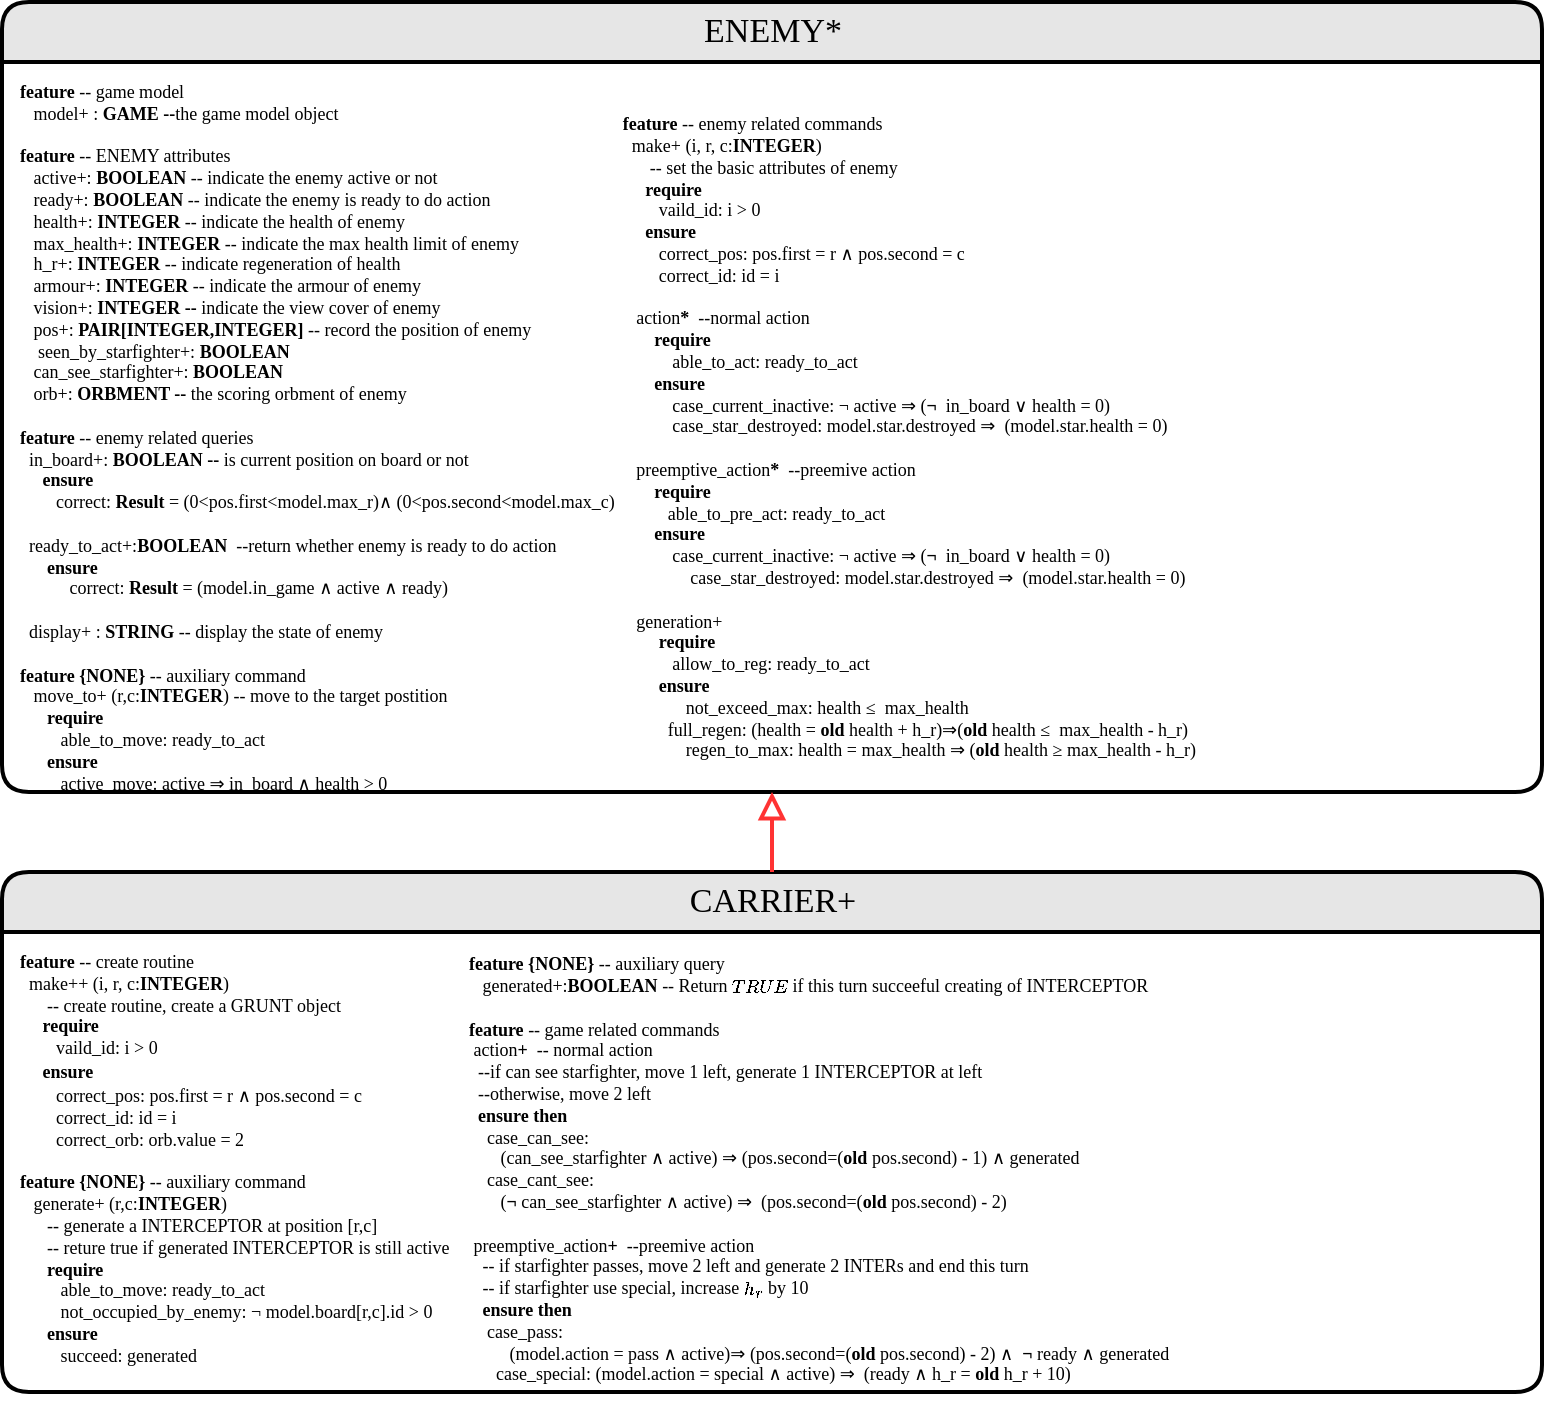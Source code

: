 <mxfile version="13.10.5" type="device"><diagram id="UskJA5ZS7_6Ng7urlRu-" name="Page-1"><mxGraphModel dx="981" dy="526" grid="1" gridSize="10" guides="1" tooltips="1" connect="1" arrows="1" fold="1" page="1" pageScale="1" pageWidth="1169" pageHeight="827" math="0" shadow="0"><root><mxCell id="0"/><mxCell id="1" parent="0"/><mxCell id="HoniOMLZ8nWhJ6VSkEMz-28" value="ENEMY*" style="swimlane;html=1;childLayout=stackLayout;horizontal=1;startSize=30;horizontalStack=0;fillColor=#E6E6E6;fontColor=#000000;rounded=1;fontSize=17;fontStyle=0;strokeWidth=2;resizeParent=0;resizeLast=1;shadow=0;dashed=0;align=center;fontFamily=Verdena;" parent="1" vertex="1"><mxGeometry x="110" y="25" width="770" height="395" as="geometry"/></mxCell><mxCell id="HoniOMLZ8nWhJ6VSkEMz-29" value="&lt;div style=&quot;font-family: &amp;#34;verdena&amp;#34; ; font-size: 9px&quot;&gt;&lt;font face=&quot;Verdana&quot; style=&quot;font-size: 9px&quot;&gt;&lt;b&gt;&lt;/b&gt;&lt;/font&gt;&lt;/div&gt;&lt;table&gt;&lt;tbody&gt;&lt;tr style=&quot;font-size: 9px&quot;&gt;&lt;td&gt;&lt;div style=&quot;font-family: &amp;#34;verdena&amp;#34;&quot;&gt;&lt;font face=&quot;Verdana&quot; style=&quot;font-size: 9px&quot;&gt;&lt;b&gt;feature&lt;/b&gt;&amp;nbsp;-- game model&amp;nbsp;&lt;/font&gt;&lt;/div&gt;&lt;div style=&quot;font-family: &amp;#34;verdena&amp;#34;&quot;&gt;&lt;font face=&quot;Verdana&quot; style=&quot;font-size: 9px&quot;&gt;&amp;nbsp; &amp;nbsp;model+ :&amp;nbsp;&lt;b&gt;GAME --&lt;/b&gt;the game model object&lt;/font&gt;&lt;/div&gt;&lt;div style=&quot;font-family: &amp;#34;verdena&amp;#34;&quot;&gt;&lt;font face=&quot;Verdana&quot; style=&quot;font-size: 9px&quot;&gt;&lt;b&gt;&lt;br&gt;&lt;/b&gt;&lt;/font&gt;&lt;/div&gt;&lt;div style=&quot;font-family: &amp;#34;verdena&amp;#34;&quot;&gt;&lt;font face=&quot;Verdana&quot; style=&quot;font-size: 9px&quot;&gt;&lt;b&gt;feature&amp;nbsp;&lt;/b&gt;-- ENEMY attributes&lt;/font&gt;&lt;/div&gt;&lt;div style=&quot;font-family: &amp;#34;verdena&amp;#34;&quot;&gt;&lt;font face=&quot;Verdana&quot; style=&quot;font-size: 9px&quot;&gt;&amp;nbsp; &amp;nbsp;active+:&amp;nbsp;&lt;b&gt;BOOLEAN&lt;/b&gt;&amp;nbsp;-- indicate the enemy active or not&lt;br&gt;&lt;/font&gt;&lt;/div&gt;&lt;div style=&quot;font-family: &amp;#34;verdena&amp;#34;&quot;&gt;&lt;font face=&quot;Verdana&quot; style=&quot;font-size: 9px&quot;&gt;&amp;nbsp; &amp;nbsp;ready+:&amp;nbsp;&lt;b&gt;BOOLEAN&lt;/b&gt;&amp;nbsp;-- indicate the enemy is ready to do action&lt;/font&gt;&lt;/div&gt;&lt;div style=&quot;font-family: &amp;#34;verdena&amp;#34;&quot;&gt;&lt;font face=&quot;Verdana&quot; style=&quot;font-size: 9px&quot;&gt;&amp;nbsp; &amp;nbsp;health+:&amp;nbsp;&lt;b&gt;INTEGER&lt;/b&gt;&amp;nbsp;-- indicate the health of enemy&lt;/font&gt;&lt;/div&gt;&lt;div style=&quot;font-family: &amp;#34;verdena&amp;#34;&quot;&gt;&lt;span style=&quot;font-family: &amp;#34;verdana&amp;#34;&quot;&gt;&amp;nbsp; &amp;nbsp;max_health+:&amp;nbsp;&lt;/span&gt;&lt;b style=&quot;font-family: &amp;#34;verdana&amp;#34;&quot;&gt;INTEGER&lt;/b&gt;&lt;span style=&quot;font-family: &amp;#34;verdana&amp;#34;&quot;&gt;&amp;nbsp;-- indicate the max health limit of enemy&lt;/span&gt;&lt;font face=&quot;Verdana&quot; style=&quot;font-size: 9px&quot;&gt;&lt;br&gt;&lt;/font&gt;&lt;/div&gt;&lt;div style=&quot;font-family: &amp;#34;verdena&amp;#34;&quot;&gt;&lt;font face=&quot;Verdana&quot; style=&quot;font-size: 9px&quot;&gt;&amp;nbsp; &amp;nbsp;h_r+:&amp;nbsp;&lt;b&gt;INTEGER&lt;/b&gt;&amp;nbsp;-- indicate regeneration of health&lt;/font&gt;&lt;/div&gt;&lt;div style=&quot;font-family: &amp;#34;verdena&amp;#34;&quot;&gt;&lt;font face=&quot;Verdana&quot; style=&quot;font-size: 9px&quot;&gt;&amp;nbsp; &amp;nbsp;armour+:&amp;nbsp;&lt;b&gt;INTEGER&lt;/b&gt;&amp;nbsp;-- indicate the armour of enemy&lt;/font&gt;&lt;/div&gt;&lt;div style=&quot;font-family: &amp;#34;verdena&amp;#34;&quot;&gt;&lt;font face=&quot;Verdana&quot; style=&quot;font-size: 9px&quot;&gt;&amp;nbsp; &amp;nbsp;vision+: &lt;b&gt;INTEGER --&lt;/b&gt; indicate the view cover of enemy&lt;/font&gt;&lt;/div&gt;&lt;div style=&quot;font-family: &amp;#34;verdena&amp;#34;&quot;&gt;&lt;font face=&quot;Verdana&quot; style=&quot;font-size: 9px&quot;&gt;&amp;nbsp; &amp;nbsp;pos+:&amp;nbsp;&lt;b&gt;PAIR[INTEGER,INTEGER]&amp;nbsp;&lt;/b&gt;-- record the position of enemy&amp;nbsp; &amp;nbsp; &amp;nbsp; &amp;nbsp; &amp;nbsp;&lt;/font&gt;&lt;/div&gt;&lt;div&gt;&lt;span style=&quot;font-family: &amp;#34;verdena&amp;#34;&quot;&gt;&amp;nbsp; &amp;nbsp;&lt;/span&gt;&lt;font face=&quot;Verdana&quot; style=&quot;font-size: 9px&quot;&gt;&amp;nbsp;&lt;span&gt;seen_by_starfighter+: &lt;b&gt;BOOLEAN&lt;/b&gt;&lt;/span&gt;&lt;/font&gt;&lt;/div&gt;&lt;div&gt;&lt;font face=&quot;Verdana&quot; style=&quot;font-size: 9px&quot;&gt;&lt;span&gt;&lt;/span&gt;&amp;nbsp; &amp;nbsp;can_see_starfighter+: &lt;b&gt;BOOLEAN&amp;nbsp;&lt;/b&gt;&lt;/font&gt;&lt;/div&gt;&lt;div&gt;&lt;font face=&quot;Verdana&quot; style=&quot;font-size: 9px&quot;&gt;&lt;b&gt;&amp;nbsp; &amp;nbsp;&lt;/b&gt;orb+: &lt;b&gt;ORBMENT -- &lt;/b&gt;the scoring orbment of enemy&lt;/font&gt;&lt;/div&gt;&lt;div&gt;&lt;font face=&quot;Verdana&quot; style=&quot;font-size: 9px&quot;&gt;&lt;br&gt;&lt;/font&gt;&lt;/div&gt;&lt;div style=&quot;font-family: &amp;#34;verdena&amp;#34;&quot;&gt;&lt;font face=&quot;Verdana&quot;&gt;&lt;b&gt;feature&amp;nbsp;&lt;/b&gt;-- enemy related queries&lt;/font&gt;&lt;/div&gt;&lt;div style=&quot;font-family: &amp;#34;verdena&amp;#34;&quot;&gt;&lt;font face=&quot;Verdana&quot;&gt;&amp;nbsp; in_board+:&amp;nbsp;&lt;b&gt;BOOLEAN --&amp;nbsp;&lt;/b&gt;is current position on board or not&lt;/font&gt;&lt;/div&gt;&lt;span style=&quot;font-family: &amp;#34;verdana&amp;#34;&quot;&gt;&amp;nbsp; &amp;nbsp; &amp;nbsp;&lt;b&gt;ensure&lt;/b&gt;&lt;br&gt;&amp;nbsp; &amp;nbsp; &amp;nbsp; &amp;nbsp; correct:&amp;nbsp;&lt;b&gt;Result&lt;/b&gt;&amp;nbsp;= (0&amp;lt;pos.first&amp;lt;model.max_r)&lt;/span&gt;&lt;font face=&quot;verdana&quot;&gt;∧&amp;nbsp;&lt;/font&gt;&lt;font face=&quot;Verdana&quot;&gt;(0&amp;lt;pos.second&amp;lt;model.max_c)&lt;/font&gt;&lt;div&gt;&lt;br&gt;&lt;/div&gt;&lt;div style=&quot;font-family: &amp;#34;verdana&amp;#34;&quot;&gt;&amp;nbsp; ready_to_act+:&lt;b&gt;BOOLEAN&lt;/b&gt;&amp;nbsp; --return whether enemy is ready to do action&lt;/div&gt;&lt;div style=&quot;font-family: &amp;#34;verdena&amp;#34;&quot;&gt;&lt;font face=&quot;Verdana&quot;&gt;&amp;nbsp; &amp;nbsp; &amp;nbsp; &lt;b&gt;ensure&lt;/b&gt;&lt;/font&gt;&lt;/div&gt;&lt;span style=&quot;font-family: &amp;#34;verdana&amp;#34;&quot;&gt;&amp;nbsp; &amp;nbsp; &amp;nbsp; &amp;nbsp; &amp;nbsp; &amp;nbsp;correct: &lt;b&gt;Result&lt;/b&gt; = (model.&lt;/span&gt;&lt;span style=&quot;font-family: &amp;#34;verdana&amp;#34;&quot;&gt;in_game&lt;/span&gt;&lt;font face=&quot;Verdana&quot;&gt;&amp;nbsp;&lt;/font&gt;&lt;span style=&quot;font-family: &amp;#34;verdena&amp;#34;&quot;&gt;∧&amp;nbsp;&lt;/span&gt;&lt;font face=&quot;Verdana&quot;&gt;active&amp;nbsp;&lt;/font&gt;&lt;span style=&quot;font-family: &amp;#34;verdena&amp;#34;&quot;&gt;∧&amp;nbsp;&lt;/span&gt;&lt;font face=&quot;Verdana&quot;&gt;ready)&lt;/font&gt;&lt;div style=&quot;font-family: &amp;#34;verdena&amp;#34;&quot;&gt;&lt;br&gt;&lt;/div&gt;&lt;div&gt;&lt;font face=&quot;Verdana&quot;&gt;&amp;nbsp; display+ :&amp;nbsp;&lt;b&gt;STRING&amp;nbsp;&lt;/b&gt;&lt;/font&gt;&lt;span style=&quot;font-family: &amp;#34;verdana&amp;#34;&quot;&gt;-- display the state of enemy&lt;/span&gt;&lt;font face=&quot;Verdana&quot; style=&quot;font-size: 9px&quot;&gt;&lt;b&gt;&amp;nbsp; &amp;nbsp;&amp;nbsp;&lt;/b&gt;&lt;/font&gt;&lt;/div&gt;&lt;div style=&quot;font-family: &amp;#34;verdena&amp;#34;&quot;&gt;&lt;br&gt;&lt;/div&gt;&lt;font face=&quot;verdana&quot; style=&quot;font-size: 9px&quot;&gt;&lt;div&gt;&lt;b&gt;feature {NONE}&amp;nbsp;&lt;/b&gt;-- auxiliary command&lt;/div&gt;&lt;/font&gt;&lt;div style=&quot;font-size: 9px&quot;&gt;&lt;span style=&quot;font-family: &amp;#34;verdena&amp;#34;&quot;&gt;&amp;nbsp;&lt;/span&gt;&lt;font face=&quot;Verdana&quot;&gt; &amp;nbsp;move_to+ (r,c:&lt;b&gt;INTEGER&lt;/b&gt;) -- move to the target postition&lt;/font&gt;&lt;/div&gt;&lt;div style=&quot;font-size: 9px&quot;&gt;&lt;font face=&quot;Verdana&quot;&gt;&amp;nbsp; &amp;nbsp; &amp;nbsp; &lt;b&gt;require&lt;/b&gt;&lt;/font&gt;&lt;/div&gt;&lt;div style=&quot;font-size: 9px&quot;&gt;&lt;font face=&quot;Verdana&quot;&gt;&amp;nbsp; &amp;nbsp; &amp;nbsp; &amp;nbsp; &amp;nbsp;able_to_move: ready_to_act&lt;/font&gt;&lt;/div&gt;&lt;div style=&quot;font-size: 9px&quot;&gt;&lt;font face=&quot;Verdana&quot;&gt;&amp;nbsp; &amp;nbsp; &amp;nbsp; &lt;b&gt;ensure&lt;/b&gt;&lt;/font&gt;&lt;/div&gt;&lt;div&gt;&lt;font face=&quot;Verdana&quot; style=&quot;font-size: 9px&quot;&gt;&amp;nbsp; &amp;nbsp; &amp;nbsp; &amp;nbsp; &amp;nbsp;active_move: active&amp;nbsp;&lt;/font&gt;&lt;span&gt;&lt;font face=&quot;Verdana&quot;&gt;⇒ in_board&amp;nbsp;&lt;/font&gt;&lt;/span&gt;&lt;span&gt;&lt;font face=&quot;Verdana&quot;&gt;∧ health &amp;gt; 0&lt;/font&gt;&lt;/span&gt;&lt;/div&gt;&lt;/td&gt;&lt;td&gt;&lt;div style=&quot;font-family: &amp;#34;verdena&amp;#34;&quot;&gt;&lt;font face=&quot;Verdana&quot;&gt;&lt;b&gt;feature&amp;nbsp;&lt;/b&gt;-- enemy related commands&lt;/font&gt;&lt;/div&gt;&lt;div style=&quot;font-family: &amp;#34;verdena&amp;#34;&quot;&gt;&lt;font face=&quot;Verdana&quot;&gt;&amp;nbsp; make+ (i, r, c:&lt;b&gt;INTEGER&lt;/b&gt;)&lt;/font&gt;&lt;/div&gt;&lt;div style=&quot;font-family: &amp;#34;verdena&amp;#34;&quot;&gt;&lt;font face=&quot;Verdana&quot;&gt;&amp;nbsp; &amp;nbsp; &amp;nbsp; -- set the basic attributes of enemy&lt;/font&gt;&lt;/div&gt;&lt;div style=&quot;font-family: &amp;#34;verdena&amp;#34;&quot;&gt;&lt;font face=&quot;Verdana&quot;&gt;&amp;nbsp; &amp;nbsp; &amp;nbsp;&lt;b&gt;require&lt;/b&gt;&amp;nbsp;&lt;/font&gt;&lt;/div&gt;&lt;div&gt;&lt;font face=&quot;Verdana&quot;&gt;&amp;nbsp; &amp;nbsp; &amp;nbsp; &amp;nbsp; vaild_id: i &amp;gt; 0&lt;/font&gt;&lt;/div&gt;&lt;span style=&quot;font-family: &amp;#34;verdana&amp;#34;&quot;&gt;&amp;nbsp; &amp;nbsp; &amp;nbsp;&lt;b&gt;ensure&lt;/b&gt;&lt;br&gt;&lt;/span&gt;&lt;font face=&quot;verdana&quot;&gt;&lt;div&gt;&amp;nbsp; &amp;nbsp; &amp;nbsp; &amp;nbsp; correct_pos: pos.first = r&amp;nbsp;&lt;span style=&quot;font-family: &amp;#34;verdena&amp;#34;&quot;&gt;∧&lt;/span&gt;&amp;nbsp;pos.second = c&lt;/div&gt;&lt;/font&gt;&lt;div&gt;&lt;span style=&quot;font-family: &amp;#34;verdana&amp;#34;&quot;&gt;&amp;nbsp; &amp;nbsp; &amp;nbsp; &amp;nbsp; correct_id: id = i&lt;/span&gt;&lt;span&gt;&lt;font face=&quot;verdana&quot;&gt;&amp;nbsp; &amp;nbsp;&lt;/font&gt;&lt;/span&gt;&lt;/div&gt;&lt;div&gt;&lt;span&gt;&lt;font face=&quot;verdana&quot;&gt;&lt;br&gt;&lt;/font&gt;&lt;/span&gt;&lt;/div&gt;&lt;div&gt;&lt;span style=&quot;font-family: &amp;#34;verdana&amp;#34;&quot;&gt;&amp;nbsp; &amp;nbsp;action&lt;/span&gt;&lt;b style=&quot;font-family: &amp;#34;verdana&amp;#34;&quot;&gt;*&lt;/b&gt;&lt;span style=&quot;font-family: &amp;#34;verdana&amp;#34;&quot;&gt;&amp;nbsp; --normal action&lt;/span&gt;&lt;/div&gt;&lt;div style=&quot;font-family: &amp;#34;verdena&amp;#34;&quot;&gt;&lt;font face=&quot;Verdana&quot;&gt;&amp;nbsp; &amp;nbsp; &amp;nbsp; &amp;nbsp;&lt;b&gt;require&lt;/b&gt;&lt;/font&gt;&lt;/div&gt;&lt;div style=&quot;font-family: &amp;#34;verdena&amp;#34;&quot;&gt;&lt;font face=&quot;Verdana&quot;&gt;&amp;nbsp; &amp;nbsp; &amp;nbsp; &amp;nbsp; &amp;nbsp; &amp;nbsp;able_to_act: ready_to_act&lt;/font&gt;&lt;/div&gt;&lt;div style=&quot;font-family: &amp;#34;verdena&amp;#34;&quot;&gt;&lt;font face=&quot;Verdana&quot;&gt;&amp;nbsp; &amp;nbsp; &amp;nbsp; &amp;nbsp;&lt;b&gt;ensure&lt;/b&gt;&lt;/font&gt;&lt;/div&gt;&lt;span style=&quot;font-family: &amp;#34;verdana&amp;#34;&quot;&gt;&amp;nbsp; &amp;nbsp; &amp;nbsp; &amp;nbsp; &amp;nbsp; &amp;nbsp;case_current_inactive:&amp;nbsp;&lt;/span&gt;&lt;span style=&quot;font-family: &amp;#34;verdana&amp;#34;&quot;&gt;¬ active&amp;nbsp;&lt;/span&gt;&lt;font face=&quot;verdana&quot;&gt;⇒&amp;nbsp;&lt;/font&gt;&lt;font face=&quot;Verdana&quot;&gt;(&lt;/font&gt;&lt;b&gt;¬&lt;/b&gt;&amp;nbsp;&amp;nbsp;&lt;font face=&quot;Verdana&quot;&gt;in_board ∨&amp;nbsp;health = 0)&lt;br&gt;&amp;nbsp; &amp;nbsp; &amp;nbsp; &amp;nbsp; &amp;nbsp; &amp;nbsp;case_star_destroyed: model.star.destroyed&amp;nbsp;&lt;/font&gt;⇒&amp;nbsp;&lt;font face=&quot;verdana&quot;&gt;&amp;nbsp;&lt;/font&gt;&lt;font face=&quot;Verdana&quot;&gt;(model.star.&lt;/font&gt;&lt;font face=&quot;Verdana&quot;&gt;health = 0)&lt;br&gt;&lt;br&gt;&lt;/font&gt;&lt;div&gt;&lt;span style=&quot;font-family: &amp;#34;verdana&amp;#34;&quot;&gt;&amp;nbsp; &amp;nbsp;preemptive&lt;/span&gt;&lt;font style=&quot;font-family: &amp;#34;verdana&amp;#34;&quot;&gt;_action&lt;/font&gt;&lt;b style=&quot;font-family: &amp;#34;verdana&amp;#34;&quot;&gt;*&lt;/b&gt;&lt;font style=&quot;font-family: &amp;#34;verdana&amp;#34;&quot;&gt;&amp;nbsp; --&lt;/font&gt;&lt;span style=&quot;font-family: &amp;#34;verdana&amp;#34;&quot;&gt;preemive&lt;/span&gt;&lt;font style=&quot;font-family: &amp;#34;verdana&amp;#34;&quot;&gt;&amp;nbsp;action&lt;/font&gt;&lt;/div&gt;&lt;div&gt;&lt;div style=&quot;font-family: &amp;#34;verdena&amp;#34; ; font-size: 9px&quot;&gt;&lt;font face=&quot;Verdana&quot;&gt;&amp;nbsp; &amp;nbsp; &amp;nbsp; &amp;nbsp;&lt;b&gt;require&lt;/b&gt;&lt;/font&gt;&lt;/div&gt;&lt;div style=&quot;font-family: &amp;#34;verdena&amp;#34; ; font-size: 9px&quot;&gt;&lt;span style=&quot;font-family: &amp;#34;verdana&amp;#34;&quot;&gt;&amp;nbsp; &amp;nbsp; &amp;nbsp; &amp;nbsp; &amp;nbsp; able_to_pre_act: ready_to_act&lt;/span&gt;&lt;/div&gt;&lt;div style=&quot;font-family: &amp;#34;verdena&amp;#34; ; font-size: 9px&quot;&gt;&lt;font face=&quot;Verdana&quot;&gt;&amp;nbsp; &amp;nbsp; &amp;nbsp; &amp;nbsp;&lt;b&gt;ensure&lt;/b&gt;&lt;/font&gt;&lt;/div&gt;&lt;span style=&quot;font-family: &amp;#34;verdana&amp;#34; ; font-size: 9px&quot;&gt;&amp;nbsp; &amp;nbsp; &amp;nbsp; &amp;nbsp; &amp;nbsp; &amp;nbsp;case_current_inactive:&amp;nbsp;&lt;/span&gt;&lt;span style=&quot;font-family: &amp;#34;verdana&amp;#34; ; font-size: 9px&quot;&gt;¬ active&amp;nbsp;&lt;/span&gt;&lt;font style=&quot;font-size: 9px&quot;&gt;&lt;font face=&quot;verdena&quot;&gt;⇒&lt;/font&gt;&lt;font face=&quot;Verdana&quot;&gt;&amp;nbsp;&lt;/font&gt;&lt;/font&gt;&lt;font face=&quot;Verdana&quot;&gt;&lt;font style=&quot;font-size: 9px&quot;&gt;(&lt;/font&gt;&lt;b style=&quot;font-size: 9px&quot;&gt;¬&lt;/b&gt;&lt;span style=&quot;font-size: 9px&quot;&gt;&amp;nbsp;&amp;nbsp;&lt;/span&gt;&lt;/font&gt;&lt;font face=&quot;Verdana&quot; style=&quot;font-size: 9px&quot;&gt;in_board&amp;nbsp;&lt;/font&gt;&lt;span&gt;&lt;font face=&quot;Verdana&quot;&gt;∨&lt;/font&gt;&lt;/span&gt;&lt;span style=&quot;font-family: &amp;#34;verdana&amp;#34;&quot;&gt;&amp;nbsp;health = 0)&lt;/span&gt;&lt;/div&gt;&lt;div&gt;&lt;font face=&quot;Verdana&quot; style=&quot;font-size: 9px&quot;&gt;&lt;font face=&quot;verdena&quot;&gt;&amp;nbsp; &amp;nbsp; &amp;nbsp; &amp;nbsp; &amp;nbsp; &amp;nbsp; &amp;nbsp; &amp;nbsp;&lt;/font&gt;&lt;/font&gt;&lt;font face=&quot;Verdana&quot;&gt;&lt;font style=&quot;font-size: 9px&quot;&gt;case_star_destroyed: model.star.destroyed&amp;nbsp;&lt;/font&gt;&lt;span style=&quot;font-size: 9px&quot;&gt;⇒&amp;nbsp;&lt;/span&gt;&lt;font style=&quot;font-size: 9px&quot;&gt;&amp;nbsp;&lt;/font&gt;&lt;font style=&quot;font-size: 9px&quot;&gt;(model.star.&lt;/font&gt;&lt;font style=&quot;font-size: 9px&quot;&gt;health = 0)&lt;/font&gt;&lt;/font&gt;&lt;br&gt;&lt;/div&gt;&lt;div style=&quot;font-family: &amp;#34;verdena&amp;#34; ; font-size: 9px&quot;&gt;&lt;font face=&quot;Verdana&quot;&gt;&lt;b&gt;&lt;br&gt;&lt;/b&gt;&lt;/font&gt;&lt;/div&gt;&lt;div style=&quot;font-family: &amp;#34;verdena&amp;#34; ; font-size: 9px&quot;&gt;&lt;font face=&quot;Verdana&quot;&gt;&lt;b&gt;&amp;nbsp; &amp;nbsp;&lt;/b&gt;generation+&lt;/font&gt;&lt;/div&gt;&lt;div style=&quot;font-family: &amp;#34;verdena&amp;#34; ; font-size: 9px&quot;&gt;&lt;font face=&quot;Verdana&quot;&gt;&amp;nbsp; &amp;nbsp; &amp;nbsp; &amp;nbsp; &lt;b&gt;require&lt;/b&gt;&lt;/font&gt;&lt;/div&gt;&lt;div style=&quot;font-family: &amp;#34;verdena&amp;#34; ; font-size: 9px&quot;&gt;&lt;font face=&quot;Verdana&quot;&gt;&lt;b&gt;&amp;nbsp; &amp;nbsp; &amp;nbsp; &amp;nbsp; &amp;nbsp; &amp;nbsp;&lt;/b&gt;allow_to_reg: ready_to_act&lt;/font&gt;&lt;/div&gt;&lt;div style=&quot;font-family: &amp;#34;verdena&amp;#34; ; font-size: 9px&quot;&gt;&lt;font face=&quot;Verdana&quot;&gt;&amp;nbsp; &amp;nbsp; &amp;nbsp; &amp;nbsp; &lt;b&gt;ensure&lt;/b&gt;&lt;/font&gt;&lt;/div&gt;&lt;div style=&quot;font-size: 9px&quot;&gt;&lt;span style=&quot;font-family: &amp;#34;verdena&amp;#34;&quot;&gt;&amp;nbsp; &amp;nbsp; &amp;nbsp; &amp;nbsp; &amp;nbsp; &amp;nbsp; &amp;nbsp; &lt;/span&gt;&lt;font face=&quot;Verdana&quot;&gt;not_exceed_max: health&amp;nbsp;&lt;/font&gt;&lt;font face=&quot;verdena&quot;&gt;≤&amp;nbsp;&lt;/font&gt;&lt;font face=&quot;Verdana&quot;&gt;&amp;nbsp;max_health&lt;/font&gt;&lt;/div&gt;&lt;div&gt;&lt;font face=&quot;Verdana&quot; style=&quot;font-size: 9px&quot;&gt;&amp;nbsp; &amp;nbsp; &amp;nbsp; &amp;nbsp; &amp;nbsp;&amp;nbsp;&lt;/font&gt;&lt;span&gt;&lt;font face=&quot;Verdana&quot;&gt;full_regen: (health = &lt;b&gt;old&lt;/b&gt; health + h_r)⇒(&lt;b&gt;old&lt;/b&gt; health&amp;nbsp;&lt;/font&gt;&lt;/span&gt;&lt;span style=&quot;font-family: &amp;#34;verdena&amp;#34;&quot;&gt;≤&amp;nbsp;&lt;/span&gt;&lt;span&gt;&lt;font face=&quot;Verdana&quot;&gt;&amp;nbsp;max_health - h_r)&lt;/font&gt;&lt;/span&gt;&lt;/div&gt;&lt;div&gt;&lt;div&gt;&lt;span style=&quot;font-family: &amp;#34;verdena&amp;#34;&quot;&gt;&amp;nbsp; &amp;nbsp; &amp;nbsp; &amp;nbsp; &amp;nbsp; &amp;nbsp; &amp;nbsp; &lt;/span&gt;&lt;span&gt;&lt;font face=&quot;Verdana&quot;&gt;regen_to_max: health = max_health &lt;/font&gt;&lt;/span&gt;&lt;span style=&quot;font-family: &amp;#34;verdana&amp;#34;&quot;&gt;⇒&lt;/span&gt;&lt;span&gt;&lt;font face=&quot;Verdana&quot;&gt;&amp;nbsp;(&lt;b&gt;old&lt;/b&gt; health ≥&amp;nbsp;max_health - h_r)&lt;/font&gt;&lt;/span&gt;&lt;br&gt;&lt;/div&gt;&lt;/div&gt;&lt;/td&gt;&lt;/tr&gt;&lt;/tbody&gt;&lt;/table&gt;" style="whiteSpace=wrap;html=1;align=left;strokeColor=none;fillColor=none;spacingLeft=4;fontSize=10;verticalAlign=top;resizable=0;rotatable=0;part=1;fontFamily=Verdena;" parent="HoniOMLZ8nWhJ6VSkEMz-28" vertex="1"><mxGeometry y="30" width="770" height="365" as="geometry"/></mxCell><mxCell id="SWvhjYh1cES6lQfkPQt3-1" value="CARRIER+" style="swimlane;html=1;childLayout=stackLayout;horizontal=1;startSize=30;horizontalStack=0;fillColor=#E6E6E6;fontColor=#000000;rounded=1;fontSize=17;fontStyle=0;strokeWidth=2;resizeParent=0;resizeLast=1;shadow=0;dashed=0;align=center;fontFamily=Verdena;" vertex="1" parent="1"><mxGeometry x="110" y="460" width="770" height="260" as="geometry"/></mxCell><mxCell id="SWvhjYh1cES6lQfkPQt3-2" value="&lt;div style=&quot;font-family: &amp;#34;verdena&amp;#34; ; font-size: 9px&quot;&gt;&lt;font face=&quot;Verdana&quot; style=&quot;font-size: 9px&quot;&gt;&lt;b&gt;&lt;/b&gt;&lt;/font&gt;&lt;/div&gt;&lt;table&gt;&lt;tbody&gt;&lt;tr&gt;&lt;td&gt;&lt;div style=&quot;font-family: &amp;#34;verdena&amp;#34; ; font-size: 9px&quot;&gt;&lt;b style=&quot;font-family: &amp;#34;verdana&amp;#34;&quot;&gt;feature&amp;nbsp;&lt;/b&gt;&lt;span style=&quot;font-family: &amp;#34;verdana&amp;#34;&quot;&gt;-- create routine&lt;/span&gt;&lt;br&gt;&lt;/div&gt;&lt;div style=&quot;font-family: &amp;#34;verdena&amp;#34; ; font-size: 9px&quot;&gt;&lt;font face=&quot;Verdana&quot;&gt;&amp;nbsp; make++ (i, r, c:&lt;b&gt;INTEGER&lt;/b&gt;)&lt;/font&gt;&lt;/div&gt;&lt;div style=&quot;font-family: &amp;#34;verdena&amp;#34; ; font-size: 9px&quot;&gt;&lt;font face=&quot;Verdana&quot;&gt;&amp;nbsp; &amp;nbsp; &amp;nbsp; -- create routine, create a GRUNT object&lt;/font&gt;&lt;/div&gt;&lt;div style=&quot;font-family: &amp;#34;verdena&amp;#34; ; font-size: 9px&quot;&gt;&lt;font face=&quot;Verdana&quot;&gt;&amp;nbsp; &amp;nbsp; &amp;nbsp;&lt;/font&gt;&lt;b style=&quot;font-family: &amp;#34;verdana&amp;#34;&quot;&gt;require&lt;/b&gt;&lt;span style=&quot;font-family: &amp;#34;verdana&amp;#34;&quot;&gt;&amp;nbsp;&lt;/span&gt;&lt;/div&gt;&lt;div style=&quot;font-size: 9px&quot;&gt;&lt;font face=&quot;Verdana&quot;&gt;&amp;nbsp; &amp;nbsp; &amp;nbsp; &amp;nbsp; vaild_id: i &amp;gt; 0&lt;/font&gt;&lt;/div&gt;&lt;span style=&quot;font-size: 9px ; font-family: &amp;#34;verdana&amp;#34;&quot;&gt;&amp;nbsp; &amp;nbsp; &amp;nbsp;&lt;b&gt;ensure&lt;/b&gt;&lt;br&gt;&lt;/span&gt;&lt;font face=&quot;verdana&quot; style=&quot;font-size: 9px&quot;&gt;&amp;nbsp; &amp;nbsp; &amp;nbsp; &amp;nbsp; correct_pos: pos.first = r&amp;nbsp;&lt;span style=&quot;font-family: &amp;#34;verdena&amp;#34;&quot;&gt;∧&lt;/span&gt;&amp;nbsp;pos.second = c&amp;nbsp; &amp;nbsp; &amp;nbsp; &amp;nbsp; &amp;nbsp; &amp;nbsp; &amp;nbsp; &amp;nbsp; &amp;nbsp; &amp;nbsp; &amp;nbsp;&amp;nbsp;&lt;/font&gt;&lt;div style=&quot;font-size: 9px&quot;&gt;&lt;span style=&quot;font-family: &amp;#34;verdana&amp;#34;&quot;&gt;&amp;nbsp; &amp;nbsp; &amp;nbsp; &amp;nbsp; correct_id: id = i&lt;/span&gt;&lt;font face=&quot;verdana&quot;&gt;&amp;nbsp;&amp;nbsp;&lt;/font&gt;&lt;/div&gt;&lt;div style=&quot;font-family: &amp;#34;verdena&amp;#34; ; font-size: 9px&quot;&gt;&lt;font face=&quot;Verdana&quot;&gt;&amp;nbsp; &amp;nbsp; &amp;nbsp; &amp;nbsp; correct_orb: orb.value = 2&lt;/font&gt;&lt;/div&gt;&lt;div style=&quot;font-family: &amp;#34;verdena&amp;#34; ; font-size: 9px&quot;&gt;&lt;font face=&quot;Verdana&quot;&gt;&lt;br&gt;&lt;/font&gt;&lt;/div&gt;&lt;div style=&quot;font-size: 9px ; font-family: &amp;#34;verdena&amp;#34;&quot;&gt;&lt;font face=&quot;verdana&quot;&gt;&lt;b&gt;feature {NONE}&amp;nbsp;&lt;/b&gt;-- auxiliary command&lt;/font&gt;&lt;div style=&quot;font-family: &amp;#34;verdena&amp;#34;&quot;&gt;&lt;span style=&quot;font-family: &amp;#34;verdena&amp;#34;&quot;&gt;&amp;nbsp;&lt;/span&gt;&lt;font face=&quot;Verdana&quot;&gt;&amp;nbsp;&amp;nbsp;generate+ (r,c:&lt;b&gt;INTEGER&lt;/b&gt;)&lt;/font&gt;&lt;/div&gt;&lt;div style=&quot;font-family: &amp;#34;verdena&amp;#34;&quot;&gt;&lt;font face=&quot;Verdana&quot;&gt;&amp;nbsp; &amp;nbsp; &amp;nbsp; -- generate a INTERCEPTOR at position [r,c]&lt;/font&gt;&lt;/div&gt;&lt;div style=&quot;font-family: &amp;#34;verdena&amp;#34;&quot;&gt;&lt;font face=&quot;Verdana&quot;&gt;&amp;nbsp; &amp;nbsp; &amp;nbsp; -- reture true if generated INTERCEPTOR is still active&amp;nbsp;&amp;nbsp;&lt;/font&gt;&lt;/div&gt;&lt;div style=&quot;font-family: &amp;#34;verdena&amp;#34;&quot;&gt;&lt;font face=&quot;Verdana&quot;&gt;&amp;nbsp; &amp;nbsp; &amp;nbsp;&amp;nbsp;&lt;b&gt;require&lt;/b&gt;&lt;/font&gt;&lt;/div&gt;&lt;div style=&quot;font-family: &amp;#34;verdena&amp;#34;&quot;&gt;&lt;font face=&quot;Verdana&quot;&gt;&amp;nbsp; &amp;nbsp; &amp;nbsp; &amp;nbsp; &amp;nbsp;able_to_move: ready_to_act&lt;/font&gt;&lt;/div&gt;&lt;div style=&quot;font-family: &amp;#34;verdena&amp;#34;&quot;&gt;&lt;font face=&quot;Verdana&quot;&gt;&amp;nbsp; &amp;nbsp; &amp;nbsp; &amp;nbsp; &amp;nbsp;not_occupied_by_enemy:&amp;nbsp;&lt;/font&gt;&lt;span style=&quot;font-family: &amp;#34;verdana&amp;#34;&quot;&gt;¬&amp;nbsp;&lt;/span&gt;&lt;span style=&quot;font-family: &amp;#34;verdana&amp;#34;&quot;&gt;model.board[r,c].id &amp;gt; 0&lt;/span&gt;&lt;/div&gt;&lt;div style=&quot;font-family: &amp;#34;verdena&amp;#34;&quot;&gt;&lt;font face=&quot;Verdana&quot;&gt;&amp;nbsp; &amp;nbsp; &amp;nbsp;&amp;nbsp;&lt;b&gt;ensure&lt;/b&gt;&lt;/font&gt;&lt;/div&gt;&lt;div style=&quot;font-family: &amp;#34;verdena&amp;#34;&quot;&gt;&lt;font face=&quot;Verdana&quot;&gt;&amp;nbsp; &amp;nbsp; &amp;nbsp; &amp;nbsp; &amp;nbsp;succeed:&amp;nbsp;&lt;/font&gt;&lt;span style=&quot;font-family: &amp;#34;verdana&amp;#34;&quot;&gt;generated&lt;/span&gt;&lt;/div&gt;&lt;/div&gt;&lt;div style=&quot;font-family: &amp;#34;verdena&amp;#34; ; font-size: 9px&quot;&gt;&lt;br&gt;&lt;/div&gt;&lt;/td&gt;&lt;td style=&quot;font-size: 9px&quot;&gt;&lt;div style=&quot;font-family: &amp;#34;verdena&amp;#34; ; font-size: 9px&quot;&gt;&lt;b style=&quot;font-family: &amp;#34;verdana&amp;#34;&quot;&gt;feature {NONE}&amp;nbsp;&lt;/b&gt;&lt;span style=&quot;font-family: &amp;#34;verdana&amp;#34;&quot;&gt;-- auxiliary query&lt;/span&gt;&lt;br&gt;&lt;/div&gt;&lt;div style=&quot;font-family: &amp;#34;verdena&amp;#34; ; font-size: 9px&quot;&gt;&lt;b style=&quot;font-family: &amp;#34;verdana&amp;#34;&quot;&gt;&amp;nbsp; &amp;nbsp;&lt;/b&gt;&lt;span style=&quot;font-family: &amp;#34;verdana&amp;#34;&quot;&gt;generated+:&lt;b&gt;BOOLEAN&lt;/b&gt; -- Return `TRUE` if this turn succeeful creating of INTERCEPTOR&lt;/span&gt;&lt;/div&gt;&lt;div style=&quot;font-family: &amp;#34;verdena&amp;#34; ; font-size: 9px&quot;&gt;&lt;span style=&quot;font-family: &amp;#34;verdana&amp;#34;&quot;&gt;&lt;br&gt;&lt;/span&gt;&lt;/div&gt;&lt;div style=&quot;font-family: &amp;#34;verdena&amp;#34; ; font-size: 9px&quot;&gt;&lt;b style=&quot;font-family: &amp;#34;verdana&amp;#34;&quot;&gt;feature&amp;nbsp;&lt;/b&gt;&lt;span style=&quot;font-family: &amp;#34;verdana&amp;#34;&quot;&gt;-- game related commands&lt;/span&gt;&lt;/div&gt;&lt;div style=&quot;font-family: &amp;#34;verdena&amp;#34; ; font-size: 9px&quot;&gt;&lt;font face=&quot;Verdana&quot;&gt;&amp;nbsp;&lt;/font&gt;&lt;span style=&quot;font-family: &amp;#34;verdana&amp;#34;&quot;&gt;action&lt;/span&gt;&lt;b style=&quot;font-family: &amp;#34;verdana&amp;#34;&quot;&gt;+&lt;/b&gt;&lt;span style=&quot;font-family: &amp;#34;verdana&amp;#34;&quot;&gt;&amp;nbsp; -- normal action&lt;/span&gt;&lt;/div&gt;&lt;div style=&quot;font-family: &amp;#34;verdena&amp;#34; ; font-size: 9px&quot;&gt;&lt;span style=&quot;font-family: &amp;#34;verdana&amp;#34;&quot;&gt;&amp;nbsp; --if can see starfighter, move 1 left, generate 1 INTERCEPTOR at left&lt;/span&gt;&lt;/div&gt;&lt;div style=&quot;font-family: &amp;#34;verdena&amp;#34; ; font-size: 9px&quot;&gt;&lt;span style=&quot;font-family: &amp;#34;verdana&amp;#34;&quot;&gt;&amp;nbsp; --otherwise, move 2 left&lt;/span&gt;&lt;/div&gt;&lt;div style=&quot;font-size: 9px ; font-family: &amp;#34;verdena&amp;#34;&quot;&gt;&lt;font face=&quot;Verdana&quot;&gt;&amp;nbsp; &lt;b&gt;ensure then&lt;/b&gt;&lt;/font&gt;&lt;/div&gt;&lt;span style=&quot;font-size: 9px ; font-family: &amp;#34;verdana&amp;#34;&quot;&gt;&amp;nbsp; &amp;nbsp; &lt;/span&gt;&lt;font face=&quot;Verdana&quot; style=&quot;font-size: 9px&quot;&gt;&lt;span style=&quot;font-size: 9px&quot;&gt;case_can_see: &lt;br&gt;&amp;nbsp; &amp;nbsp; &amp;nbsp; &amp;nbsp;(&lt;/span&gt;can_see_starfighter&amp;nbsp;&lt;/font&gt;∧&lt;span&gt;&amp;nbsp;&lt;/span&gt;&lt;font face=&quot;Verdana&quot;&gt;active&lt;/font&gt;&lt;span style=&quot;font-family: &amp;#34;verdana&amp;#34;&quot;&gt;)&lt;/span&gt;&amp;nbsp;&lt;font style=&quot;font-family: &amp;#34;verdana&amp;#34;&quot;&gt;⇒&amp;nbsp;&lt;/font&gt;(&lt;font face=&quot;Verdana&quot;&gt;pos.second=&lt;/font&gt;(&lt;b style=&quot;font-family: &amp;#34;verdana&amp;#34;&quot;&gt;old&lt;/b&gt;&lt;span style=&quot;font-family: &amp;#34;verdana&amp;#34;&quot;&gt;&amp;nbsp;&lt;/span&gt;&lt;span style=&quot;font-family: &amp;#34;verdana&amp;#34;&quot;&gt;pos.second) - 1)&amp;nbsp;&lt;/span&gt;∧ &lt;font face=&quot;Verdana&quot;&gt;generated&lt;/font&gt;&lt;font face=&quot;Verdana&quot; style=&quot;font-size: 9px&quot;&gt;&lt;br&gt;&lt;font style=&quot;font-size: 9px&quot;&gt;&amp;nbsp; &amp;nbsp; case_cant_see: &lt;br&gt;&amp;nbsp; &amp;nbsp; &amp;nbsp; &amp;nbsp;(&lt;/font&gt;&lt;b style=&quot;font-size: 9px&quot;&gt;¬&amp;nbsp;&lt;/b&gt;can_see_starfighter&amp;nbsp;&lt;/font&gt;∧&lt;span&gt;&amp;nbsp;&lt;/span&gt;&lt;font face=&quot;Verdana&quot;&gt;active&lt;/font&gt;&lt;span style=&quot;font-family: &amp;#34;verdana&amp;#34;&quot;&gt;)&lt;/span&gt;&lt;font face=&quot;Verdana&quot; style=&quot;font-size: 9px&quot;&gt;&amp;nbsp;&lt;span style=&quot;font-size: 9px&quot;&gt;⇒&amp;nbsp;&lt;/span&gt;&lt;font style=&quot;font-size: 9px&quot;&gt;&amp;nbsp;&lt;/font&gt;&lt;/font&gt;&lt;font face=&quot;Verdana&quot;&gt;(pos.second=(&lt;b&gt;old&lt;/b&gt;&amp;nbsp;pos.second) - 2)&lt;/font&gt;&lt;font face=&quot;Verdana&quot; style=&quot;font-size: 9px&quot;&gt;&lt;font style=&quot;font-size: 9px&quot;&gt;&lt;br&gt;&lt;/font&gt;&lt;/font&gt;&lt;font face=&quot;Verdana&quot; style=&quot;font-size: 9px&quot;&gt;&lt;br&gt;&lt;/font&gt;&lt;div style=&quot;font-size: 9px&quot;&gt;&lt;span style=&quot;font-family: &amp;#34;verdana&amp;#34;&quot;&gt;&amp;nbsp;preemptive&lt;/span&gt;&lt;font style=&quot;font-family: &amp;#34;verdana&amp;#34;&quot;&gt;_action&lt;/font&gt;&lt;b style=&quot;font-family: &amp;#34;verdana&amp;#34;&quot;&gt;+&lt;/b&gt;&lt;font style=&quot;font-family: &amp;#34;verdana&amp;#34;&quot;&gt;&amp;nbsp; --&lt;/font&gt;&lt;span style=&quot;font-family: &amp;#34;verdana&amp;#34;&quot;&gt;preemive&lt;/span&gt;&lt;font style=&quot;font-family: &amp;#34;verdana&amp;#34;&quot;&gt;&amp;nbsp;action&lt;/font&gt;&lt;/div&gt;&lt;div style=&quot;font-size: 9px&quot;&gt;&lt;font style=&quot;font-family: &amp;#34;verdana&amp;#34;&quot;&gt;&amp;nbsp; &amp;nbsp;-- if starfighter passes, move 2 left and generate 2 INTERs and end this turn&lt;/font&gt;&lt;/div&gt;&lt;div style=&quot;font-size: 9px&quot;&gt;&lt;font style=&quot;font-family: &amp;#34;verdana&amp;#34;&quot;&gt;&amp;nbsp; &amp;nbsp;--&amp;nbsp;&lt;/font&gt;&lt;span&gt;&lt;font face=&quot;Verdana&quot;&gt;if starfighter use special, increase `h_r` by 10&lt;/font&gt;&lt;/span&gt;&lt;/div&gt;&lt;div style=&quot;font-size: 9px&quot;&gt;&lt;div style=&quot;font-family: &amp;#34;verdena&amp;#34;&quot;&gt;&lt;font face=&quot;Verdana&quot;&gt;&amp;nbsp; &amp;nbsp;&lt;b&gt;ensure then&lt;/b&gt;&lt;/font&gt;&lt;/div&gt;&lt;span style=&quot;font-family: &amp;#34;verdana&amp;#34;&quot;&gt;&amp;nbsp; &amp;nbsp; case_pass:&lt;/span&gt;&lt;/div&gt;&lt;div style=&quot;font-size: 9px&quot;&gt;&lt;span style=&quot;font-family: &amp;#34;verdana&amp;#34;&quot;&gt;&amp;nbsp; &amp;nbsp; &amp;nbsp; &amp;nbsp; &amp;nbsp;(&lt;/span&gt;&lt;span style=&quot;font-family: &amp;#34;verdana&amp;#34;&quot;&gt;model.action = pass&amp;nbsp;&lt;/span&gt;&lt;span&gt;∧&lt;/span&gt;&lt;span&gt;&amp;nbsp;&lt;/span&gt;&lt;font face=&quot;Verdana&quot;&gt;active&lt;/font&gt;&lt;span style=&quot;font-family: &amp;#34;verdana&amp;#34;&quot;&gt;)&lt;/span&gt;&lt;font face=&quot;verdena&quot;&gt;⇒&amp;nbsp;&lt;/font&gt;&lt;font face=&quot;Verdana&quot;&gt;(pos.second=(&lt;b&gt;old&lt;/b&gt; pos.second) - 2)&amp;nbsp;&lt;/font&gt;&lt;span&gt;∧&amp;nbsp;&amp;nbsp;&lt;/span&gt;&lt;b&gt;¬&lt;/b&gt;&lt;span&gt;&amp;nbsp;&lt;/span&gt;&lt;font face=&quot;Verdana&quot;&gt;ready&amp;nbsp;&lt;/font&gt;&lt;span&gt;∧&lt;/span&gt;&lt;span&gt;&amp;nbsp;&lt;/span&gt;&lt;font face=&quot;Verdana&quot;&gt;generated&lt;/font&gt;&lt;/div&gt;&lt;div style=&quot;font-size: 9px&quot;&gt;&lt;font face=&quot;Verdana&quot;&gt;&lt;font face=&quot;verdena&quot;&gt;&amp;nbsp; &amp;nbsp; &amp;nbsp;&amp;nbsp;&lt;/font&gt;&lt;/font&gt;&lt;font face=&quot;Verdana&quot;&gt;case_special:&amp;nbsp;&lt;/font&gt;&lt;span style=&quot;font-family: &amp;#34;verdana&amp;#34;&quot;&gt;(&lt;/span&gt;&lt;span style=&quot;font-family: &amp;#34;verdana&amp;#34;&quot;&gt;model.action = special&amp;nbsp;&lt;/span&gt;&lt;span&gt;∧ &lt;font face=&quot;Verdana&quot;&gt;active&lt;/font&gt;&lt;/span&gt;&lt;span style=&quot;font-family: &amp;#34;verdana&amp;#34;&quot;&gt;)&amp;nbsp;&lt;/span&gt;&lt;font face=&quot;verdena&quot;&gt;⇒&lt;/font&gt;&lt;font face=&quot;Verdana&quot;&gt;&amp;nbsp;&amp;nbsp;(ready&amp;nbsp;&lt;/font&gt;&lt;span&gt;∧ &lt;/span&gt;&lt;span style=&quot;font-family: &amp;#34;verdana&amp;#34;&quot;&gt;h_r = &lt;b&gt;old&lt;/b&gt; h_r + 10)&lt;/span&gt;&lt;/div&gt;&lt;/td&gt;&lt;/tr&gt;&lt;/tbody&gt;&lt;/table&gt;&lt;div style=&quot;font-family: &amp;#34;verdena&amp;#34; ; font-size: 9px&quot;&gt;&lt;br&gt;&lt;/div&gt;" style="whiteSpace=wrap;html=1;align=left;strokeColor=none;fillColor=none;spacingLeft=4;fontSize=10;verticalAlign=top;resizable=0;rotatable=0;part=1;fontFamily=Verdena;" vertex="1" parent="SWvhjYh1cES6lQfkPQt3-1"><mxGeometry y="30" width="770" height="230" as="geometry"/></mxCell><mxCell id="SWvhjYh1cES6lQfkPQt3-3" value="" style="endArrow=block;html=1;strokeColor=#FF3333;strokeWidth=2;endFill=0;endSize=9;entryX=0.5;entryY=1;entryDx=0;entryDy=0;exitX=0.5;exitY=0;exitDx=0;exitDy=0;" edge="1" parent="1" source="SWvhjYh1cES6lQfkPQt3-1" target="HoniOMLZ8nWhJ6VSkEMz-29"><mxGeometry width="50" height="50" relative="1" as="geometry"><mxPoint x="490" y="270" as="sourcePoint"/><mxPoint x="490" y="210" as="targetPoint"/><Array as="points"/></mxGeometry></mxCell></root></mxGraphModel></diagram></mxfile>